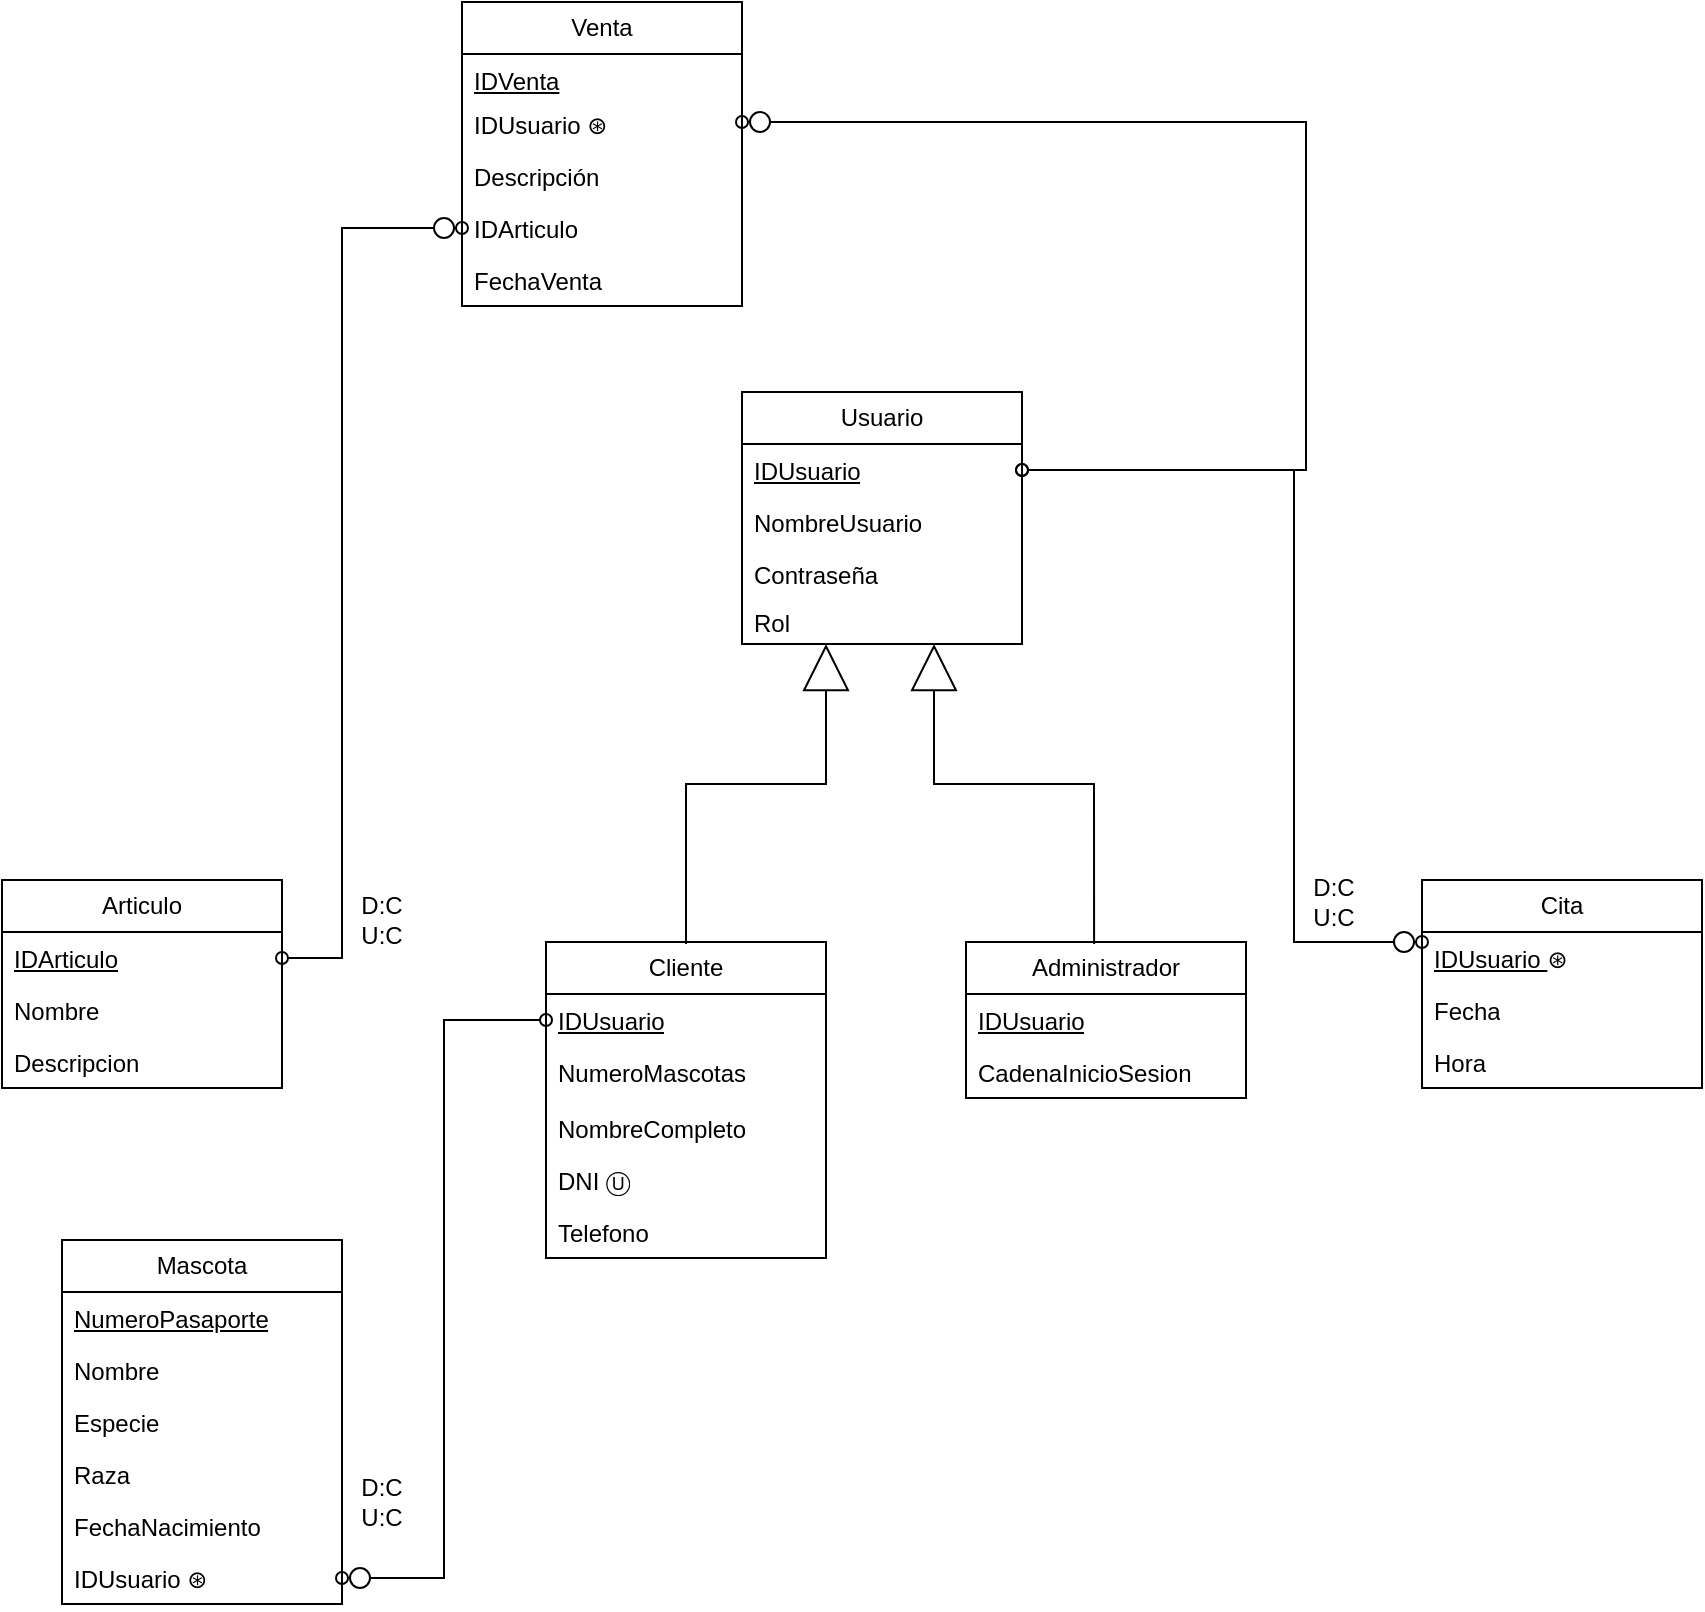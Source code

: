 <mxfile version="22.1.18" type="device">
  <diagram name="Page-1" id="6133507b-19e7-1e82-6fc7-422aa6c4b21f">
    <mxGraphModel dx="1393" dy="804" grid="1" gridSize="10" guides="1" tooltips="1" connect="1" arrows="1" fold="1" page="1" pageScale="1" pageWidth="1100" pageHeight="850" background="none" math="0" shadow="0">
      <root>
        <mxCell id="0" />
        <mxCell id="1" parent="0" />
        <mxCell id="EBHyOKx8Hz796Wx_47vz-17" value="Usuario" style="swimlane;fontStyle=0;childLayout=stackLayout;horizontal=1;startSize=26;fillColor=none;horizontalStack=0;resizeParent=1;resizeParentMax=0;resizeLast=0;collapsible=1;marginBottom=0;whiteSpace=wrap;html=1;" parent="1" vertex="1">
          <mxGeometry x="494" y="215" width="140" height="126" as="geometry">
            <mxRectangle x="380" y="196" width="70" height="30" as="alternateBounds" />
          </mxGeometry>
        </mxCell>
        <mxCell id="EBHyOKx8Hz796Wx_47vz-18" value="&lt;u&gt;IDUsuario&lt;/u&gt;" style="text;strokeColor=none;fillColor=none;align=left;verticalAlign=top;spacingLeft=4;spacingRight=4;overflow=hidden;rotatable=0;points=[[0,0.5],[1,0.5]];portConstraint=eastwest;whiteSpace=wrap;html=1;" parent="EBHyOKx8Hz796Wx_47vz-17" vertex="1">
          <mxGeometry y="26" width="140" height="26" as="geometry" />
        </mxCell>
        <mxCell id="9GBqKXLQVV8QSL7-tB_G-6" value="NombreUsuario" style="text;strokeColor=none;fillColor=none;align=left;verticalAlign=top;spacingLeft=4;spacingRight=4;overflow=hidden;rotatable=0;points=[[0,0.5],[1,0.5]];portConstraint=eastwest;whiteSpace=wrap;html=1;" parent="EBHyOKx8Hz796Wx_47vz-17" vertex="1">
          <mxGeometry y="52" width="140" height="26" as="geometry" />
        </mxCell>
        <mxCell id="EBHyOKx8Hz796Wx_47vz-23" value="Contraseña&lt;br&gt;" style="text;align=left;verticalAlign=top;spacingLeft=4;spacingRight=4;overflow=hidden;rotatable=0;points=[[0,0.5],[1,0.5]];portConstraint=eastwest;whiteSpace=wrap;html=1;" parent="EBHyOKx8Hz796Wx_47vz-17" vertex="1">
          <mxGeometry y="78" width="140" height="24" as="geometry" />
        </mxCell>
        <mxCell id="nyYAxu6GWzUno5IbPMMA-6" value="Rol" style="text;align=left;verticalAlign=top;spacingLeft=4;spacingRight=4;overflow=hidden;rotatable=0;points=[[0,0.5],[1,0.5]];portConstraint=eastwest;whiteSpace=wrap;html=1;" parent="EBHyOKx8Hz796Wx_47vz-17" vertex="1">
          <mxGeometry y="102" width="140" height="24" as="geometry" />
        </mxCell>
        <mxCell id="EBHyOKx8Hz796Wx_47vz-24" value="Venta" style="swimlane;fontStyle=0;childLayout=stackLayout;horizontal=1;startSize=26;fillColor=none;horizontalStack=0;resizeParent=1;resizeParentMax=0;resizeLast=0;collapsible=1;marginBottom=0;whiteSpace=wrap;html=1;" parent="1" vertex="1">
          <mxGeometry x="354" y="20" width="140" height="152" as="geometry">
            <mxRectangle x="20" y="200" width="70" height="30" as="alternateBounds" />
          </mxGeometry>
        </mxCell>
        <mxCell id="EBHyOKx8Hz796Wx_47vz-25" value="&lt;u&gt;IDVenta&lt;/u&gt;" style="text;strokeColor=none;fillColor=none;align=left;verticalAlign=top;spacingLeft=4;spacingRight=4;overflow=hidden;rotatable=0;points=[[0,0.5],[1,0.5]];portConstraint=eastwest;whiteSpace=wrap;html=1;" parent="EBHyOKx8Hz796Wx_47vz-24" vertex="1">
          <mxGeometry y="26" width="140" height="22" as="geometry" />
        </mxCell>
        <mxCell id="EBHyOKx8Hz796Wx_47vz-26" value="IDUsuario&amp;nbsp;⊛" style="text;strokeColor=none;fillColor=none;align=left;verticalAlign=top;spacingLeft=4;spacingRight=4;overflow=hidden;rotatable=0;points=[[0,0.5],[1,0.5]];portConstraint=eastwest;whiteSpace=wrap;html=1;" parent="EBHyOKx8Hz796Wx_47vz-24" vertex="1">
          <mxGeometry y="48" width="140" height="26" as="geometry" />
        </mxCell>
        <mxCell id="EBHyOKx8Hz796Wx_47vz-27" value="Descripción" style="text;strokeColor=none;fillColor=none;align=left;verticalAlign=top;spacingLeft=4;spacingRight=4;overflow=hidden;rotatable=0;points=[[0,0.5],[1,0.5]];portConstraint=eastwest;whiteSpace=wrap;html=1;" parent="EBHyOKx8Hz796Wx_47vz-24" vertex="1">
          <mxGeometry y="74" width="140" height="26" as="geometry" />
        </mxCell>
        <mxCell id="vHSYMJ86QDUTakI4ZufJ-12" value="IDArticulo" style="text;strokeColor=none;fillColor=none;align=left;verticalAlign=top;spacingLeft=4;spacingRight=4;overflow=hidden;rotatable=0;points=[[0,0.5],[1,0.5]];portConstraint=eastwest;whiteSpace=wrap;html=1;" vertex="1" parent="EBHyOKx8Hz796Wx_47vz-24">
          <mxGeometry y="100" width="140" height="26" as="geometry" />
        </mxCell>
        <mxCell id="vHSYMJ86QDUTakI4ZufJ-8" value="FechaVenta" style="text;strokeColor=none;fillColor=none;align=left;verticalAlign=top;spacingLeft=4;spacingRight=4;overflow=hidden;rotatable=0;points=[[0,0.5],[1,0.5]];portConstraint=eastwest;whiteSpace=wrap;html=1;" vertex="1" parent="EBHyOKx8Hz796Wx_47vz-24">
          <mxGeometry y="126" width="140" height="26" as="geometry" />
        </mxCell>
        <mxCell id="EBHyOKx8Hz796Wx_47vz-33" value="Mascota" style="swimlane;fontStyle=0;childLayout=stackLayout;horizontal=1;startSize=26;fillColor=none;horizontalStack=0;resizeParent=1;resizeParentMax=0;resizeLast=0;collapsible=1;marginBottom=0;whiteSpace=wrap;html=1;" parent="1" vertex="1">
          <mxGeometry x="154" y="639" width="140" height="182" as="geometry">
            <mxRectangle x="20" y="200" width="70" height="30" as="alternateBounds" />
          </mxGeometry>
        </mxCell>
        <mxCell id="EBHyOKx8Hz796Wx_47vz-34" value="&lt;u&gt;NumeroPasaporte&lt;/u&gt;" style="text;strokeColor=none;fillColor=none;align=left;verticalAlign=top;spacingLeft=4;spacingRight=4;overflow=hidden;rotatable=0;points=[[0,0.5],[1,0.5]];portConstraint=eastwest;whiteSpace=wrap;html=1;" parent="EBHyOKx8Hz796Wx_47vz-33" vertex="1">
          <mxGeometry y="26" width="140" height="26" as="geometry" />
        </mxCell>
        <mxCell id="EBHyOKx8Hz796Wx_47vz-35" value="Nombre" style="text;strokeColor=none;fillColor=none;align=left;verticalAlign=top;spacingLeft=4;spacingRight=4;overflow=hidden;rotatable=0;points=[[0,0.5],[1,0.5]];portConstraint=eastwest;whiteSpace=wrap;html=1;" parent="EBHyOKx8Hz796Wx_47vz-33" vertex="1">
          <mxGeometry y="52" width="140" height="26" as="geometry" />
        </mxCell>
        <mxCell id="EBHyOKx8Hz796Wx_47vz-36" value="Especie" style="text;strokeColor=none;fillColor=none;align=left;verticalAlign=top;spacingLeft=4;spacingRight=4;overflow=hidden;rotatable=0;points=[[0,0.5],[1,0.5]];portConstraint=eastwest;whiteSpace=wrap;html=1;" parent="EBHyOKx8Hz796Wx_47vz-33" vertex="1">
          <mxGeometry y="78" width="140" height="26" as="geometry" />
        </mxCell>
        <mxCell id="EBHyOKx8Hz796Wx_47vz-37" value="Raza" style="text;strokeColor=none;fillColor=none;align=left;verticalAlign=top;spacingLeft=4;spacingRight=4;overflow=hidden;rotatable=0;points=[[0,0.5],[1,0.5]];portConstraint=eastwest;whiteSpace=wrap;html=1;" parent="EBHyOKx8Hz796Wx_47vz-33" vertex="1">
          <mxGeometry y="104" width="140" height="26" as="geometry" />
        </mxCell>
        <mxCell id="EBHyOKx8Hz796Wx_47vz-38" value="FechaNacimiento" style="text;strokeColor=none;fillColor=none;align=left;verticalAlign=top;spacingLeft=4;spacingRight=4;overflow=hidden;rotatable=0;points=[[0,0.5],[1,0.5]];portConstraint=eastwest;whiteSpace=wrap;html=1;" parent="EBHyOKx8Hz796Wx_47vz-33" vertex="1">
          <mxGeometry y="130" width="140" height="26" as="geometry" />
        </mxCell>
        <mxCell id="LmvOu104_aSYh2M2Q9n0-17" value="IDUsuario ⊛" style="text;strokeColor=none;fillColor=none;align=left;verticalAlign=top;spacingLeft=4;spacingRight=4;overflow=hidden;rotatable=0;points=[[0,0.5],[1,0.5]];portConstraint=eastwest;whiteSpace=wrap;html=1;" parent="EBHyOKx8Hz796Wx_47vz-33" vertex="1">
          <mxGeometry y="156" width="140" height="26" as="geometry" />
        </mxCell>
        <mxCell id="EBHyOKx8Hz796Wx_47vz-40" value="Articulo" style="swimlane;fontStyle=0;childLayout=stackLayout;horizontal=1;startSize=26;fillColor=none;horizontalStack=0;resizeParent=1;resizeParentMax=0;resizeLast=0;collapsible=1;marginBottom=0;whiteSpace=wrap;html=1;" parent="1" vertex="1">
          <mxGeometry x="124" y="459" width="140" height="104" as="geometry">
            <mxRectangle x="20" y="200" width="70" height="30" as="alternateBounds" />
          </mxGeometry>
        </mxCell>
        <mxCell id="EBHyOKx8Hz796Wx_47vz-41" value="&lt;u&gt;IDArticulo&lt;/u&gt;" style="text;strokeColor=none;fillColor=none;align=left;verticalAlign=top;spacingLeft=4;spacingRight=4;overflow=hidden;rotatable=0;points=[[0,0.5],[1,0.5]];portConstraint=eastwest;whiteSpace=wrap;html=1;" parent="EBHyOKx8Hz796Wx_47vz-40" vertex="1">
          <mxGeometry y="26" width="140" height="26" as="geometry" />
        </mxCell>
        <mxCell id="EBHyOKx8Hz796Wx_47vz-42" value="Nombre" style="text;strokeColor=none;fillColor=none;align=left;verticalAlign=top;spacingLeft=4;spacingRight=4;overflow=hidden;rotatable=0;points=[[0,0.5],[1,0.5]];portConstraint=eastwest;whiteSpace=wrap;html=1;" parent="EBHyOKx8Hz796Wx_47vz-40" vertex="1">
          <mxGeometry y="52" width="140" height="26" as="geometry" />
        </mxCell>
        <mxCell id="EBHyOKx8Hz796Wx_47vz-44" value="Descripcion" style="text;strokeColor=none;fillColor=none;align=left;verticalAlign=top;spacingLeft=4;spacingRight=4;overflow=hidden;rotatable=0;points=[[0,0.5],[1,0.5]];portConstraint=eastwest;whiteSpace=wrap;html=1;" parent="EBHyOKx8Hz796Wx_47vz-40" vertex="1">
          <mxGeometry y="78" width="140" height="26" as="geometry" />
        </mxCell>
        <mxCell id="EBHyOKx8Hz796Wx_47vz-76" style="edgeStyle=orthogonalEdgeStyle;rounded=0;orthogonalLoop=1;jettySize=auto;html=1;endArrow=oval;endFill=0;startArrow=oval;startFill=0;" parent="1" edge="1" target="EBHyOKx8Hz796Wx_47vz-26" source="EBHyOKx8Hz796Wx_47vz-18">
          <mxGeometry relative="1" as="geometry">
            <mxPoint x="659.9" y="254" as="sourcePoint" />
            <mxPoint x="510" y="120" as="targetPoint" />
            <Array as="points">
              <mxPoint x="776" y="254" />
              <mxPoint x="776" y="80" />
            </Array>
          </mxGeometry>
        </mxCell>
        <mxCell id="EBHyOKx8Hz796Wx_47vz-61" value="Cita" style="swimlane;fontStyle=0;childLayout=stackLayout;horizontal=1;startSize=26;fillColor=none;horizontalStack=0;resizeParent=1;resizeParentMax=0;resizeLast=0;collapsible=1;marginBottom=0;whiteSpace=wrap;html=1;" parent="1" vertex="1">
          <mxGeometry x="834" y="459" width="140" height="104" as="geometry">
            <mxRectangle x="20" y="200" width="70" height="30" as="alternateBounds" />
          </mxGeometry>
        </mxCell>
        <mxCell id="EBHyOKx8Hz796Wx_47vz-62" value="&lt;u&gt;IDUsuario&amp;nbsp;&lt;/u&gt;⊛" style="text;strokeColor=none;fillColor=none;align=left;verticalAlign=top;spacingLeft=4;spacingRight=4;overflow=hidden;rotatable=0;points=[[0,0.5],[1,0.5]];portConstraint=eastwest;whiteSpace=wrap;html=1;" parent="EBHyOKx8Hz796Wx_47vz-61" vertex="1">
          <mxGeometry y="26" width="140" height="26" as="geometry" />
        </mxCell>
        <mxCell id="EBHyOKx8Hz796Wx_47vz-63" value="Fecha" style="text;strokeColor=none;fillColor=none;align=left;verticalAlign=top;spacingLeft=4;spacingRight=4;overflow=hidden;rotatable=0;points=[[0,0.5],[1,0.5]];portConstraint=eastwest;whiteSpace=wrap;html=1;" parent="EBHyOKx8Hz796Wx_47vz-61" vertex="1">
          <mxGeometry y="52" width="140" height="26" as="geometry" />
        </mxCell>
        <mxCell id="EBHyOKx8Hz796Wx_47vz-64" value="Hora" style="text;strokeColor=none;fillColor=none;align=left;verticalAlign=top;spacingLeft=4;spacingRight=4;overflow=hidden;rotatable=0;points=[[0,0.5],[1,0.5]];portConstraint=eastwest;whiteSpace=wrap;html=1;" parent="EBHyOKx8Hz796Wx_47vz-61" vertex="1">
          <mxGeometry y="78" width="140" height="26" as="geometry" />
        </mxCell>
        <mxCell id="EBHyOKx8Hz796Wx_47vz-68" style="edgeStyle=orthogonalEdgeStyle;rounded=0;orthogonalLoop=1;jettySize=auto;html=1;endArrow=oval;endFill=0;startArrow=oval;startFill=0;" parent="1" source="EBHyOKx8Hz796Wx_47vz-41" edge="1" target="vHSYMJ86QDUTakI4ZufJ-12">
          <mxGeometry relative="1" as="geometry">
            <mxPoint x="344" y="59" as="targetPoint" />
            <Array as="points">
              <mxPoint x="294" y="498" />
              <mxPoint x="294" y="133" />
            </Array>
          </mxGeometry>
        </mxCell>
        <mxCell id="EBHyOKx8Hz796Wx_47vz-73" style="edgeStyle=orthogonalEdgeStyle;rounded=0;orthogonalLoop=1;jettySize=auto;html=1;endArrow=oval;endFill=0;startArrow=oval;startFill=0;" parent="1" source="EBHyOKx8Hz796Wx_47vz-18" target="EBHyOKx8Hz796Wx_47vz-62" edge="1">
          <mxGeometry relative="1" as="geometry">
            <Array as="points">
              <mxPoint x="770" y="254" />
              <mxPoint x="770" y="490" />
            </Array>
            <mxPoint x="834" y="246" as="sourcePoint" />
            <mxPoint x="1034" y="490" as="targetPoint" />
          </mxGeometry>
        </mxCell>
        <mxCell id="LmvOu104_aSYh2M2Q9n0-2" value="Administrador" style="swimlane;fontStyle=0;childLayout=stackLayout;horizontal=1;startSize=26;fillColor=none;horizontalStack=0;resizeParent=1;resizeParentMax=0;resizeLast=0;collapsible=1;marginBottom=0;whiteSpace=wrap;html=1;" parent="1" vertex="1">
          <mxGeometry x="606" y="490" width="140" height="78" as="geometry">
            <mxRectangle x="20" y="200" width="70" height="30" as="alternateBounds" />
          </mxGeometry>
        </mxCell>
        <mxCell id="nyYAxu6GWzUno5IbPMMA-5" value="&lt;u&gt;IDUsuario&lt;/u&gt;" style="text;strokeColor=none;fillColor=none;align=left;verticalAlign=top;spacingLeft=4;spacingRight=4;overflow=hidden;rotatable=0;points=[[0,0.5],[1,0.5]];portConstraint=eastwest;whiteSpace=wrap;html=1;" parent="LmvOu104_aSYh2M2Q9n0-2" vertex="1">
          <mxGeometry y="26" width="140" height="26" as="geometry" />
        </mxCell>
        <mxCell id="LmvOu104_aSYh2M2Q9n0-7" value="CadenaInicioSesion" style="text;strokeColor=none;fillColor=none;align=left;verticalAlign=top;spacingLeft=4;spacingRight=4;overflow=hidden;rotatable=0;points=[[0,0.5],[1,0.5]];portConstraint=eastwest;whiteSpace=wrap;html=1;" parent="LmvOu104_aSYh2M2Q9n0-2" vertex="1">
          <mxGeometry y="52" width="140" height="26" as="geometry" />
        </mxCell>
        <mxCell id="LmvOu104_aSYh2M2Q9n0-8" value="Cliente" style="swimlane;fontStyle=0;childLayout=stackLayout;horizontal=1;startSize=26;fillColor=none;horizontalStack=0;resizeParent=1;resizeParentMax=0;resizeLast=0;collapsible=1;marginBottom=0;whiteSpace=wrap;html=1;" parent="1" vertex="1">
          <mxGeometry x="396" y="490" width="140" height="158" as="geometry">
            <mxRectangle x="20" y="200" width="70" height="30" as="alternateBounds" />
          </mxGeometry>
        </mxCell>
        <mxCell id="nyYAxu6GWzUno5IbPMMA-1" value="&lt;u&gt;IDUsuario&lt;/u&gt;" style="text;strokeColor=none;fillColor=none;align=left;verticalAlign=top;spacingLeft=4;spacingRight=4;overflow=hidden;rotatable=0;points=[[0,0.5],[1,0.5]];portConstraint=eastwest;whiteSpace=wrap;html=1;" parent="LmvOu104_aSYh2M2Q9n0-8" vertex="1">
          <mxGeometry y="26" width="140" height="26" as="geometry" />
        </mxCell>
        <mxCell id="LmvOu104_aSYh2M2Q9n0-12" value="NumeroMascotas" style="text;strokeColor=none;fillColor=none;align=left;verticalAlign=top;spacingLeft=4;spacingRight=4;overflow=hidden;rotatable=0;points=[[0,0.5],[1,0.5]];portConstraint=eastwest;whiteSpace=wrap;html=1;" parent="LmvOu104_aSYh2M2Q9n0-8" vertex="1">
          <mxGeometry y="52" width="140" height="28" as="geometry" />
        </mxCell>
        <mxCell id="EBHyOKx8Hz796Wx_47vz-21" value="NombreCompleto" style="text;strokeColor=none;fillColor=none;align=left;verticalAlign=top;spacingLeft=4;spacingRight=4;overflow=hidden;rotatable=0;points=[[0,0.5],[1,0.5]];portConstraint=eastwest;whiteSpace=wrap;html=1;" parent="LmvOu104_aSYh2M2Q9n0-8" vertex="1">
          <mxGeometry y="80" width="140" height="26" as="geometry" />
        </mxCell>
        <mxCell id="EBHyOKx8Hz796Wx_47vz-19" value="DNI&amp;nbsp;Ⓤ" style="text;strokeColor=none;fillColor=none;align=left;verticalAlign=top;spacingLeft=4;spacingRight=4;overflow=hidden;rotatable=0;points=[[0,0.5],[1,0.5]];portConstraint=eastwest;whiteSpace=wrap;html=1;" parent="LmvOu104_aSYh2M2Q9n0-8" vertex="1">
          <mxGeometry y="106" width="140" height="26" as="geometry" />
        </mxCell>
        <mxCell id="EBHyOKx8Hz796Wx_47vz-20" value="Telefono&lt;br&gt;" style="text;strokeColor=none;fillColor=none;align=left;verticalAlign=top;spacingLeft=4;spacingRight=4;overflow=hidden;rotatable=0;points=[[0,0.5],[1,0.5]];portConstraint=eastwest;whiteSpace=wrap;html=1;" parent="LmvOu104_aSYh2M2Q9n0-8" vertex="1">
          <mxGeometry y="132" width="140" height="26" as="geometry" />
        </mxCell>
        <mxCell id="LmvOu104_aSYh2M2Q9n0-16" style="edgeStyle=orthogonalEdgeStyle;rounded=0;orthogonalLoop=1;jettySize=auto;html=1;endArrow=oval;endFill=0;startArrow=oval;startFill=0;" parent="1" source="nyYAxu6GWzUno5IbPMMA-1" target="LmvOu104_aSYh2M2Q9n0-17" edge="1">
          <mxGeometry relative="1" as="geometry">
            <mxPoint x="374" y="608" as="sourcePoint" />
            <mxPoint x="324" y="679" as="targetPoint" />
          </mxGeometry>
        </mxCell>
        <mxCell id="9GBqKXLQVV8QSL7-tB_G-1" style="edgeStyle=orthogonalEdgeStyle;rounded=0;orthogonalLoop=1;jettySize=auto;html=1;endArrow=block;endFill=0;endSize=21;" parent="1" edge="1">
          <mxGeometry relative="1" as="geometry">
            <mxPoint x="670.048" y="491" as="sourcePoint" />
            <mxPoint x="590" y="341" as="targetPoint" />
            <Array as="points">
              <mxPoint x="670" y="411" />
              <mxPoint x="590" y="411" />
            </Array>
          </mxGeometry>
        </mxCell>
        <mxCell id="9GBqKXLQVV8QSL7-tB_G-2" style="edgeStyle=orthogonalEdgeStyle;rounded=0;orthogonalLoop=1;jettySize=auto;html=1;endArrow=block;endFill=0;endSize=21;exitX=0.5;exitY=0;exitDx=0;exitDy=0;" parent="1" edge="1">
          <mxGeometry relative="1" as="geometry">
            <mxPoint x="466" y="491" as="sourcePoint" />
            <mxPoint x="536" y="341" as="targetPoint" />
            <Array as="points">
              <mxPoint x="466" y="411" />
              <mxPoint x="536" y="411" />
            </Array>
          </mxGeometry>
        </mxCell>
        <mxCell id="9GBqKXLQVV8QSL7-tB_G-8" value="D:C&lt;br&gt;U:C" style="whiteSpace=wrap;html=1;strokeColor=none;fillColor=none;" parent="1" vertex="1">
          <mxGeometry x="254" y="449" width="120" height="60" as="geometry" />
        </mxCell>
        <mxCell id="9GBqKXLQVV8QSL7-tB_G-9" value="D:C&lt;br&gt;U:C" style="whiteSpace=wrap;html=1;strokeColor=none;fillColor=none;" parent="1" vertex="1">
          <mxGeometry x="730" y="440" width="120" height="60" as="geometry" />
        </mxCell>
        <mxCell id="9GBqKXLQVV8QSL7-tB_G-10" value="D:C&lt;br&gt;U:C" style="whiteSpace=wrap;html=1;strokeColor=none;fillColor=none;" parent="1" vertex="1">
          <mxGeometry x="254" y="740" width="120" height="60" as="geometry" />
        </mxCell>
        <mxCell id="vHSYMJ86QDUTakI4ZufJ-6" value="" style="ellipse;whiteSpace=wrap;html=1;aspect=fixed;strokeColor=default;perimeterSpacing=8;" vertex="1" parent="1">
          <mxGeometry x="498" y="75" width="10" height="10" as="geometry" />
        </mxCell>
        <mxCell id="vHSYMJ86QDUTakI4ZufJ-11" value="" style="ellipse;whiteSpace=wrap;html=1;aspect=fixed;strokeColor=default;perimeterSpacing=8;" vertex="1" parent="1">
          <mxGeometry x="340" y="128" width="10" height="10" as="geometry" />
        </mxCell>
        <mxCell id="vHSYMJ86QDUTakI4ZufJ-15" value="" style="ellipse;whiteSpace=wrap;html=1;aspect=fixed;strokeColor=default;perimeterSpacing=8;" vertex="1" parent="1">
          <mxGeometry x="298" y="803" width="10" height="10" as="geometry" />
        </mxCell>
        <mxCell id="vHSYMJ86QDUTakI4ZufJ-16" value="" style="ellipse;whiteSpace=wrap;html=1;aspect=fixed;strokeColor=default;perimeterSpacing=8;" vertex="1" parent="1">
          <mxGeometry x="820" y="485" width="10" height="10" as="geometry" />
        </mxCell>
      </root>
    </mxGraphModel>
  </diagram>
</mxfile>

